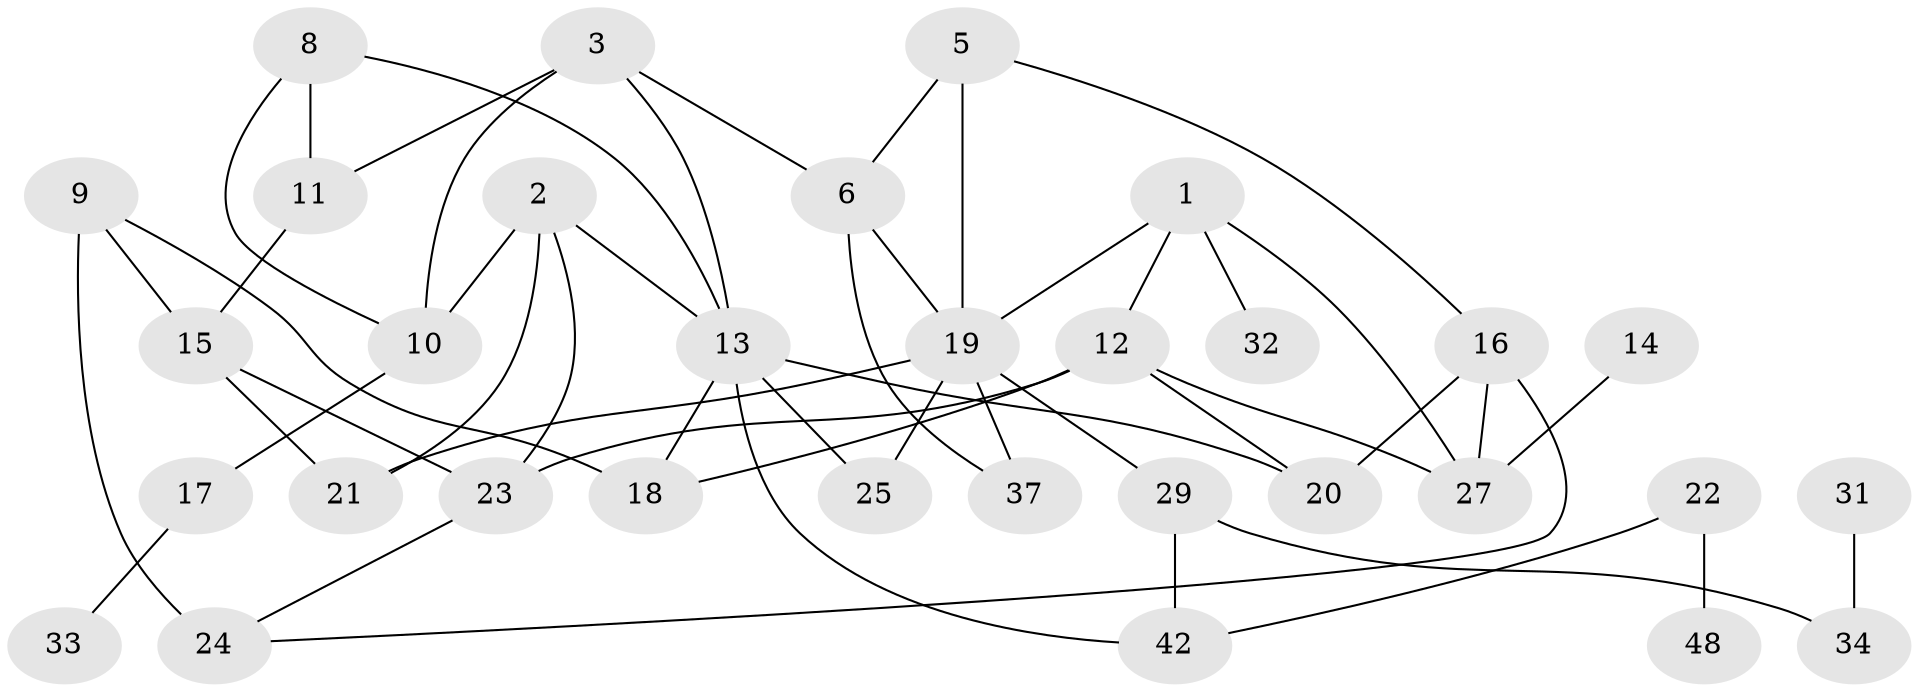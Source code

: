 // original degree distribution, {1: 0.22916666666666666, 4: 0.125, 2: 0.2604166666666667, 0: 0.125, 5: 0.0625, 3: 0.1875, 6: 0.010416666666666666}
// Generated by graph-tools (version 1.1) at 2025/33/03/09/25 02:33:23]
// undirected, 32 vertices, 50 edges
graph export_dot {
graph [start="1"]
  node [color=gray90,style=filled];
  1;
  2;
  3;
  5;
  6;
  8;
  9;
  10;
  11;
  12;
  13;
  14;
  15;
  16;
  17;
  18;
  19;
  20;
  21;
  22;
  23;
  24;
  25;
  27;
  29;
  31;
  32;
  33;
  34;
  37;
  42;
  48;
  1 -- 12 [weight=1.0];
  1 -- 19 [weight=1.0];
  1 -- 27 [weight=1.0];
  1 -- 32 [weight=1.0];
  2 -- 10 [weight=1.0];
  2 -- 13 [weight=1.0];
  2 -- 21 [weight=1.0];
  2 -- 23 [weight=1.0];
  3 -- 6 [weight=1.0];
  3 -- 10 [weight=1.0];
  3 -- 11 [weight=1.0];
  3 -- 13 [weight=1.0];
  5 -- 6 [weight=1.0];
  5 -- 16 [weight=1.0];
  5 -- 19 [weight=2.0];
  6 -- 19 [weight=1.0];
  6 -- 37 [weight=1.0];
  8 -- 10 [weight=1.0];
  8 -- 11 [weight=1.0];
  8 -- 13 [weight=1.0];
  9 -- 15 [weight=1.0];
  9 -- 18 [weight=1.0];
  9 -- 24 [weight=3.0];
  10 -- 17 [weight=2.0];
  11 -- 15 [weight=1.0];
  12 -- 18 [weight=2.0];
  12 -- 20 [weight=2.0];
  12 -- 23 [weight=1.0];
  12 -- 27 [weight=1.0];
  13 -- 18 [weight=1.0];
  13 -- 20 [weight=1.0];
  13 -- 25 [weight=1.0];
  13 -- 42 [weight=1.0];
  14 -- 27 [weight=1.0];
  15 -- 21 [weight=1.0];
  15 -- 23 [weight=1.0];
  16 -- 20 [weight=1.0];
  16 -- 24 [weight=1.0];
  16 -- 27 [weight=1.0];
  17 -- 33 [weight=1.0];
  19 -- 21 [weight=1.0];
  19 -- 25 [weight=2.0];
  19 -- 29 [weight=1.0];
  19 -- 37 [weight=1.0];
  22 -- 42 [weight=2.0];
  22 -- 48 [weight=1.0];
  23 -- 24 [weight=1.0];
  29 -- 34 [weight=1.0];
  29 -- 42 [weight=2.0];
  31 -- 34 [weight=1.0];
}
